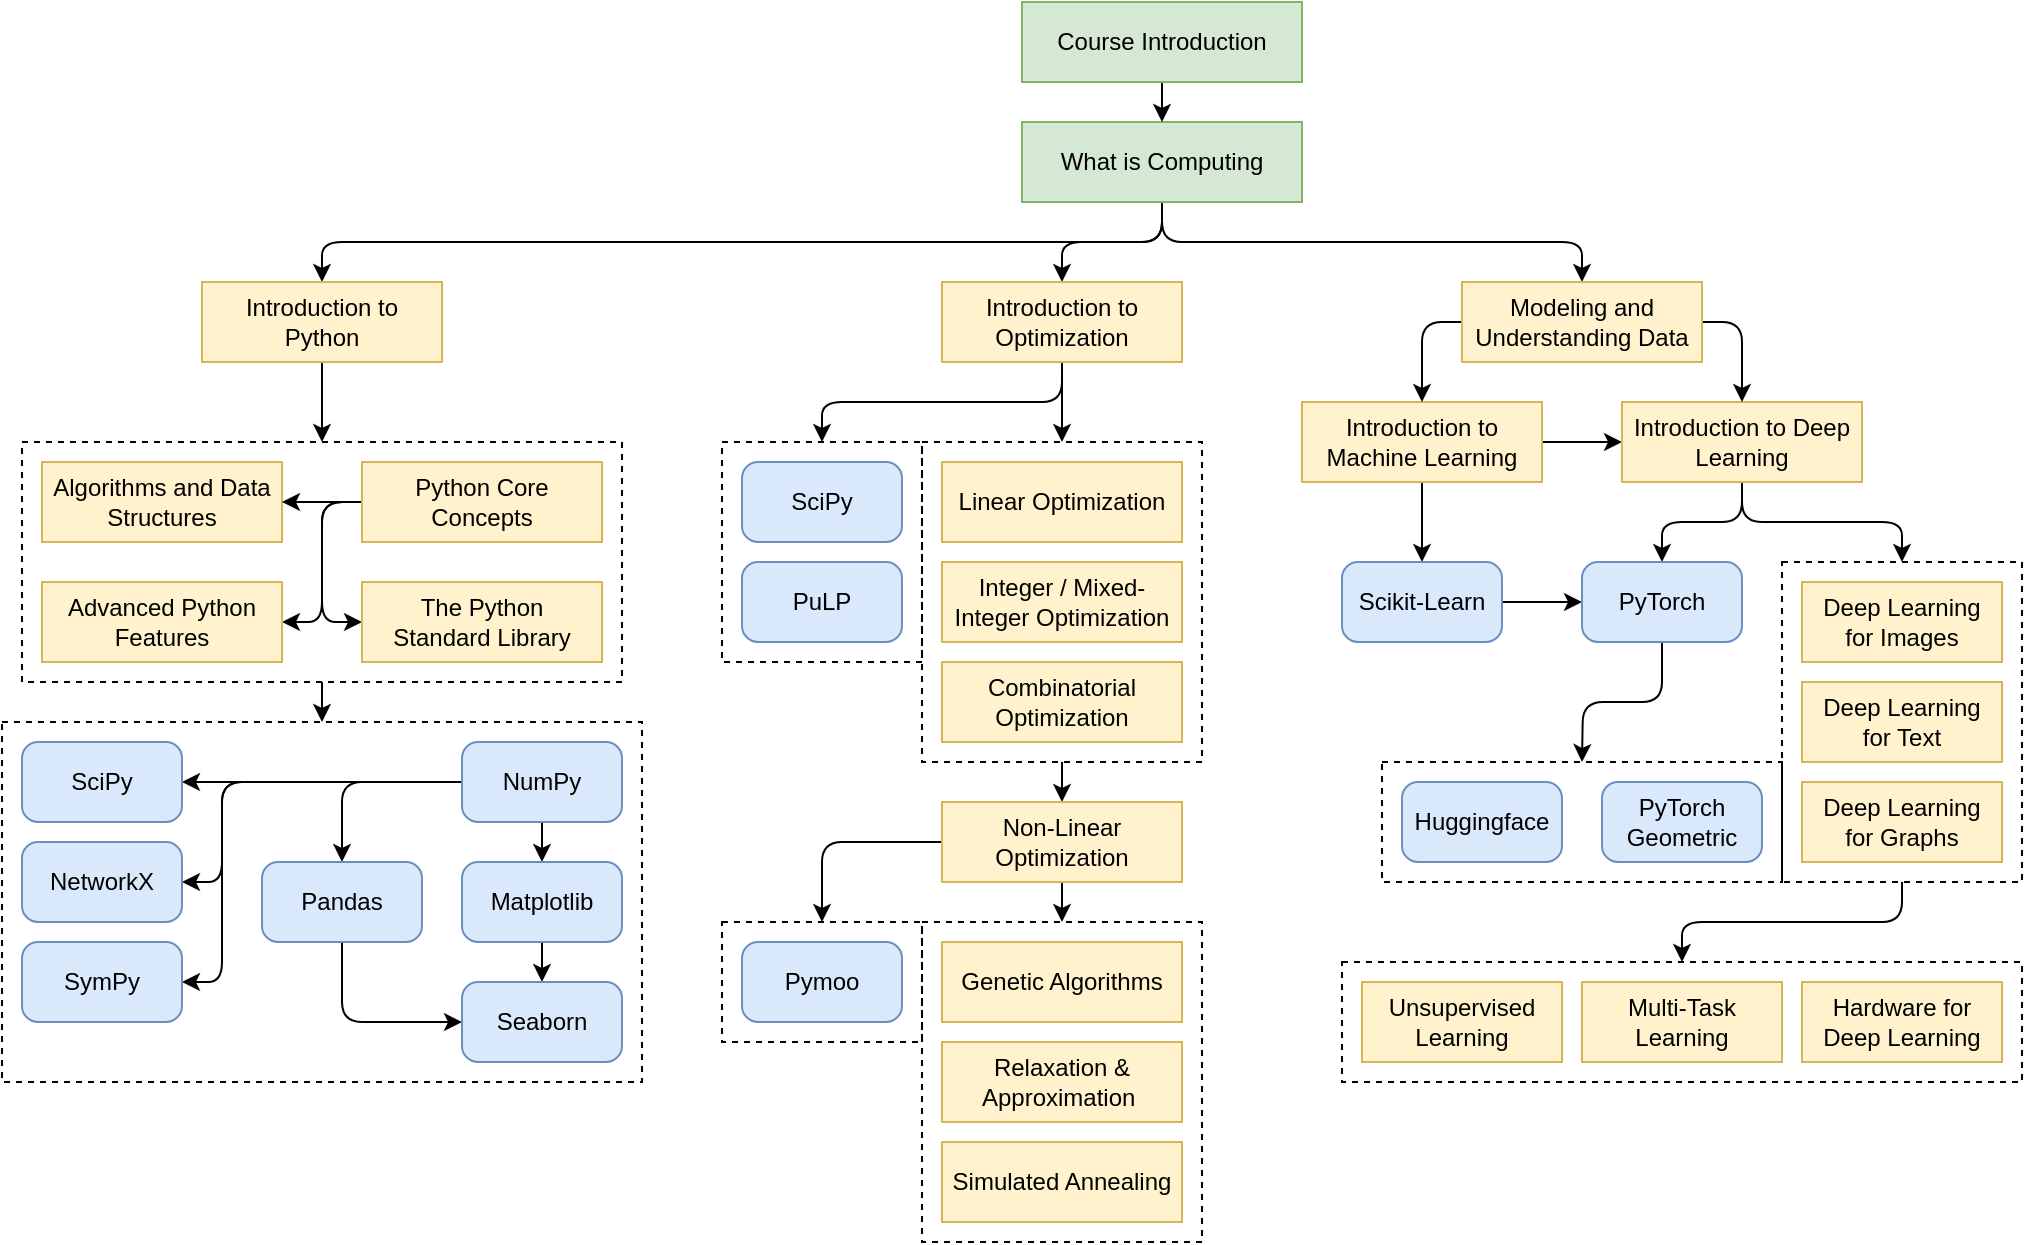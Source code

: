 <mxfile scale="3" border="10">
    <diagram id="U2QFj6WhqTWsOfvbdv-f" name="Page-1">
        <mxGraphModel dx="2163" dy="848" grid="1" gridSize="10" guides="1" tooltips="1" connect="1" arrows="1" fold="1" page="1" pageScale="1" pageWidth="850" pageHeight="1100" background="#FFFFFF" math="0" shadow="0">
            <root>
                <mxCell id="0"/>
                <mxCell id="1" parent="0"/>
                <mxCell id="172" value="" style="rounded=0;whiteSpace=wrap;html=1;strokeColor=default;dashed=1;fillColor=none;spacing=5;" parent="1" vertex="1">
                    <mxGeometry x="-270" y="420" width="320" height="180" as="geometry"/>
                </mxCell>
                <mxCell id="125" value="" style="rounded=0;whiteSpace=wrap;html=1;strokeColor=default;dashed=1;fillColor=none;spacing=5;" parent="1" vertex="1">
                    <mxGeometry x="190" y="520" width="140" height="160" as="geometry"/>
                </mxCell>
                <mxCell id="198" value="" style="rounded=0;whiteSpace=wrap;html=1;strokeColor=default;dashed=1;fillColor=none;spacing=5;" parent="1" vertex="1">
                    <mxGeometry x="400" y="540" width="340" height="60" as="geometry"/>
                </mxCell>
                <mxCell id="191" value="" style="rounded=0;whiteSpace=wrap;html=1;strokeColor=default;dashed=1;fillColor=none;spacing=5;" parent="1" vertex="1">
                    <mxGeometry x="420" y="440" width="200" height="60" as="geometry"/>
                </mxCell>
                <mxCell id="211" style="edgeStyle=orthogonalEdgeStyle;html=1;exitX=0.5;exitY=1;exitDx=0;exitDy=0;entryX=0.5;entryY=0;entryDx=0;entryDy=0;" parent="1" source="82" target="198" edge="1">
                    <mxGeometry relative="1" as="geometry"/>
                </mxCell>
                <mxCell id="82" value="" style="rounded=0;whiteSpace=wrap;html=1;strokeColor=default;dashed=1;fillColor=none;spacing=5;" parent="1" vertex="1">
                    <mxGeometry x="620" y="340" width="120" height="160" as="geometry"/>
                </mxCell>
                <mxCell id="177" style="edgeStyle=orthogonalEdgeStyle;html=1;exitX=0.5;exitY=1;exitDx=0;exitDy=0;entryX=0.5;entryY=0;entryDx=0;entryDy=0;" parent="1" source="161" target="172" edge="1">
                    <mxGeometry relative="1" as="geometry"/>
                </mxCell>
                <mxCell id="161" value="" style="rounded=0;whiteSpace=wrap;html=1;strokeColor=default;dashed=1;fillColor=none;spacing=5;" parent="1" vertex="1">
                    <mxGeometry x="-260" y="280" width="300" height="120" as="geometry"/>
                </mxCell>
                <mxCell id="135" value="" style="rounded=0;whiteSpace=wrap;html=1;strokeColor=default;dashed=1;fillColor=none;spacing=5;" parent="1" vertex="1">
                    <mxGeometry x="90" y="520" width="100" height="60" as="geometry"/>
                </mxCell>
                <mxCell id="132" value="" style="rounded=0;whiteSpace=wrap;html=1;strokeColor=default;dashed=1;fillColor=none;spacing=5;" parent="1" vertex="1">
                    <mxGeometry x="90" y="280" width="100" height="110" as="geometry"/>
                </mxCell>
                <mxCell id="126" style="edgeStyle=orthogonalEdgeStyle;html=1;exitX=0.5;exitY=1;exitDx=0;exitDy=0;entryX=0.5;entryY=0;entryDx=0;entryDy=0;spacing=5;" parent="1" source="81" target="115" edge="1">
                    <mxGeometry relative="1" as="geometry"/>
                </mxCell>
                <mxCell id="81" value="" style="rounded=0;whiteSpace=wrap;html=1;strokeColor=default;dashed=1;fillColor=none;spacing=5;" parent="1" vertex="1">
                    <mxGeometry x="190" y="280" width="140" height="160" as="geometry"/>
                </mxCell>
                <mxCell id="114" style="edgeStyle=orthogonalEdgeStyle;html=1;exitX=0.5;exitY=1;exitDx=0;exitDy=0;entryX=0.5;entryY=0;entryDx=0;entryDy=0;spacing=5;" parent="1" source="2" target="17" edge="1">
                    <mxGeometry relative="1" as="geometry">
                        <Array as="points">
                            <mxPoint x="310" y="180"/>
                            <mxPoint x="260" y="180"/>
                        </Array>
                    </mxGeometry>
                </mxCell>
                <mxCell id="176" style="edgeStyle=orthogonalEdgeStyle;html=1;exitX=0.5;exitY=1;exitDx=0;exitDy=0;entryX=0.5;entryY=0;entryDx=0;entryDy=0;" parent="1" source="2" target="3" edge="1">
                    <mxGeometry relative="1" as="geometry">
                        <Array as="points">
                            <mxPoint x="310" y="180"/>
                            <mxPoint x="-110" y="180"/>
                        </Array>
                    </mxGeometry>
                </mxCell>
                <mxCell id="189" style="edgeStyle=orthogonalEdgeStyle;html=1;exitX=0.5;exitY=1;exitDx=0;exitDy=0;entryX=0.5;entryY=0;entryDx=0;entryDy=0;" parent="1" source="2" target="186" edge="1">
                    <mxGeometry relative="1" as="geometry"/>
                </mxCell>
                <mxCell id="2" value="What is Computing" style="rounded=0;whiteSpace=wrap;html=1;spacing=5;fillColor=#d5e8d4;strokeColor=#82b366;" parent="1" vertex="1">
                    <mxGeometry x="240" y="120" width="140" height="40" as="geometry"/>
                </mxCell>
                <mxCell id="162" style="edgeStyle=orthogonalEdgeStyle;html=1;exitX=0.5;exitY=1;exitDx=0;exitDy=0;spacing=5;" parent="1" source="3" target="161" edge="1">
                    <mxGeometry relative="1" as="geometry"/>
                </mxCell>
                <mxCell id="3" value="Introduction to Python" style="rounded=0;whiteSpace=wrap;html=1;spacing=5;fillColor=#fff2cc;strokeColor=#d6b656;" parent="1" vertex="1">
                    <mxGeometry x="-170" y="200" width="120" height="40" as="geometry"/>
                </mxCell>
                <mxCell id="52" style="edgeStyle=orthogonalEdgeStyle;html=1;exitX=1;exitY=0.5;exitDx=0;exitDy=0;entryX=0;entryY=0.5;entryDx=0;entryDy=0;spacing=5;" parent="1" source="6" target="7" edge="1">
                    <mxGeometry relative="1" as="geometry"/>
                </mxCell>
                <mxCell id="74" style="edgeStyle=orthogonalEdgeStyle;html=1;exitX=0.5;exitY=1;exitDx=0;exitDy=0;entryX=0.5;entryY=0;entryDx=0;entryDy=0;spacing=5;" parent="1" source="6" target="61" edge="1">
                    <mxGeometry relative="1" as="geometry"/>
                </mxCell>
                <mxCell id="6" value="Introduction to Machine Learning" style="rounded=0;whiteSpace=wrap;html=1;spacing=5;fillColor=#fff2cc;strokeColor=#d6b656;" parent="1" vertex="1">
                    <mxGeometry x="380" y="260" width="120" height="40" as="geometry"/>
                </mxCell>
                <mxCell id="83" style="edgeStyle=orthogonalEdgeStyle;html=1;exitX=0.5;exitY=1;exitDx=0;exitDy=0;entryX=0.5;entryY=0;entryDx=0;entryDy=0;spacing=5;" parent="1" source="7" target="82" edge="1">
                    <mxGeometry relative="1" as="geometry"/>
                </mxCell>
                <mxCell id="190" style="edgeStyle=orthogonalEdgeStyle;html=1;exitX=0.5;exitY=1;exitDx=0;exitDy=0;entryX=0.5;entryY=0;entryDx=0;entryDy=0;" parent="1" source="7" target="62" edge="1">
                    <mxGeometry relative="1" as="geometry"/>
                </mxCell>
                <mxCell id="7" value="Introduction to Deep Learning" style="rounded=0;whiteSpace=wrap;html=1;spacing=5;fillColor=#fff2cc;strokeColor=#d6b656;" parent="1" vertex="1">
                    <mxGeometry x="540" y="260" width="120" height="40" as="geometry"/>
                </mxCell>
                <mxCell id="8" value="Deep Learning for Images" style="rounded=0;whiteSpace=wrap;html=1;spacing=5;fillColor=#fff2cc;strokeColor=#d6b656;" parent="1" vertex="1">
                    <mxGeometry x="630" y="350" width="100" height="40" as="geometry"/>
                </mxCell>
                <mxCell id="9" value="Deep Learning for Text" style="rounded=0;whiteSpace=wrap;html=1;spacing=5;fillColor=#fff2cc;strokeColor=#d6b656;" parent="1" vertex="1">
                    <mxGeometry x="630" y="400" width="100" height="40" as="geometry"/>
                </mxCell>
                <mxCell id="10" value="Deep Learning for Graphs" style="rounded=0;whiteSpace=wrap;html=1;spacing=5;fillColor=#fff2cc;strokeColor=#d6b656;" parent="1" vertex="1">
                    <mxGeometry x="630" y="450" width="100" height="40" as="geometry"/>
                </mxCell>
                <mxCell id="143" style="edgeStyle=orthogonalEdgeStyle;html=1;exitX=0.5;exitY=1;exitDx=0;exitDy=0;entryX=0.5;entryY=0;entryDx=0;entryDy=0;spacing=5;" parent="1" source="12" target="13" edge="1">
                    <mxGeometry relative="1" as="geometry"/>
                </mxCell>
                <mxCell id="150" style="edgeStyle=orthogonalEdgeStyle;html=1;exitX=0;exitY=0.5;exitDx=0;exitDy=0;entryX=0.5;entryY=0;entryDx=0;entryDy=0;spacing=5;" parent="1" source="12" target="15" edge="1">
                    <mxGeometry relative="1" as="geometry"/>
                </mxCell>
                <mxCell id="169" style="edgeStyle=orthogonalEdgeStyle;html=1;exitX=0;exitY=0.5;exitDx=0;exitDy=0;entryX=1;entryY=0.5;entryDx=0;entryDy=0;spacing=5;" parent="1" source="12" target="105" edge="1">
                    <mxGeometry relative="1" as="geometry"/>
                </mxCell>
                <mxCell id="170" style="edgeStyle=orthogonalEdgeStyle;html=1;exitX=0;exitY=0.5;exitDx=0;exitDy=0;entryX=1;entryY=0.5;entryDx=0;entryDy=0;spacing=5;" parent="1" source="12" target="104" edge="1">
                    <mxGeometry relative="1" as="geometry">
                        <Array as="points">
                            <mxPoint x="-160" y="450"/>
                            <mxPoint x="-160" y="500"/>
                        </Array>
                    </mxGeometry>
                </mxCell>
                <mxCell id="171" style="edgeStyle=orthogonalEdgeStyle;html=1;exitX=0;exitY=0.5;exitDx=0;exitDy=0;entryX=1;entryY=0.5;entryDx=0;entryDy=0;spacing=5;" parent="1" source="12" target="106" edge="1">
                    <mxGeometry relative="1" as="geometry">
                        <Array as="points">
                            <mxPoint x="-160" y="450"/>
                            <mxPoint x="-160" y="550"/>
                        </Array>
                    </mxGeometry>
                </mxCell>
                <mxCell id="12" value="NumPy" style="rounded=1;whiteSpace=wrap;html=1;arcSize=20;spacing=5;fillColor=#dae8fc;strokeColor=#6c8ebf;" parent="1" vertex="1">
                    <mxGeometry x="-40" y="430" width="80" height="40" as="geometry"/>
                </mxCell>
                <mxCell id="147" style="edgeStyle=orthogonalEdgeStyle;html=1;exitX=0.5;exitY=1;exitDx=0;exitDy=0;entryX=0.5;entryY=0;entryDx=0;entryDy=0;spacing=5;" parent="1" source="13" target="16" edge="1">
                    <mxGeometry relative="1" as="geometry"/>
                </mxCell>
                <mxCell id="13" value="Matplotlib" style="rounded=1;whiteSpace=wrap;html=1;arcSize=20;spacing=5;fillColor=#dae8fc;strokeColor=#6c8ebf;" parent="1" vertex="1">
                    <mxGeometry x="-40" y="490" width="80" height="40" as="geometry"/>
                </mxCell>
                <mxCell id="146" style="edgeStyle=orthogonalEdgeStyle;html=1;exitX=0.5;exitY=1;exitDx=0;exitDy=0;entryX=0;entryY=0.5;entryDx=0;entryDy=0;spacing=5;" parent="1" source="15" target="16" edge="1">
                    <mxGeometry relative="1" as="geometry"/>
                </mxCell>
                <mxCell id="15" value="Pandas" style="rounded=1;whiteSpace=wrap;html=1;arcSize=20;spacing=5;fillColor=#dae8fc;strokeColor=#6c8ebf;" parent="1" vertex="1">
                    <mxGeometry x="-140" y="490" width="80" height="40" as="geometry"/>
                </mxCell>
                <mxCell id="16" value="Seaborn" style="rounded=1;whiteSpace=wrap;html=1;arcSize=20;spacing=5;fillColor=#dae8fc;strokeColor=#6c8ebf;" parent="1" vertex="1">
                    <mxGeometry x="-40" y="550" width="80" height="40" as="geometry"/>
                </mxCell>
                <mxCell id="84" style="edgeStyle=orthogonalEdgeStyle;html=1;exitX=0.5;exitY=1;exitDx=0;exitDy=0;entryX=0.5;entryY=0;entryDx=0;entryDy=0;spacing=5;" parent="1" source="17" target="81" edge="1">
                    <mxGeometry relative="1" as="geometry"/>
                </mxCell>
                <mxCell id="133" style="edgeStyle=orthogonalEdgeStyle;html=1;exitX=0.5;exitY=1;exitDx=0;exitDy=0;entryX=0.5;entryY=0;entryDx=0;entryDy=0;spacing=5;" parent="1" source="17" target="132" edge="1">
                    <mxGeometry relative="1" as="geometry"/>
                </mxCell>
                <mxCell id="17" value="Introduction to Optimization" style="rounded=0;whiteSpace=wrap;html=1;spacing=5;fillColor=#fff2cc;strokeColor=#d6b656;" parent="1" vertex="1">
                    <mxGeometry x="200" y="200" width="120" height="40" as="geometry"/>
                </mxCell>
                <mxCell id="24" value="Linear Optimization" style="rounded=0;whiteSpace=wrap;html=1;spacing=5;fillColor=#fff2cc;strokeColor=#d6b656;" parent="1" vertex="1">
                    <mxGeometry x="200" y="290" width="120" height="40" as="geometry"/>
                </mxCell>
                <mxCell id="25" value="Integer / Mixed-Integer Optimization" style="rounded=0;whiteSpace=wrap;html=1;spacing=5;fillColor=#fff2cc;strokeColor=#d6b656;" parent="1" vertex="1">
                    <mxGeometry x="200" y="340" width="120" height="40" as="geometry"/>
                </mxCell>
                <mxCell id="26" value="Combinatorial Optimization" style="rounded=0;whiteSpace=wrap;html=1;spacing=5;fillColor=#fff2cc;strokeColor=#d6b656;" parent="1" vertex="1">
                    <mxGeometry x="200" y="390" width="120" height="40" as="geometry"/>
                </mxCell>
                <mxCell id="183" style="edgeStyle=orthogonalEdgeStyle;html=1;exitX=1;exitY=0.5;exitDx=0;exitDy=0;entryX=0;entryY=0.5;entryDx=0;entryDy=0;" parent="1" source="61" target="62" edge="1">
                    <mxGeometry relative="1" as="geometry"/>
                </mxCell>
                <mxCell id="61" value="Scikit-Learn" style="rounded=1;whiteSpace=wrap;html=1;arcSize=20;spacing=5;fillColor=#dae8fc;strokeColor=#6c8ebf;" parent="1" vertex="1">
                    <mxGeometry x="400" y="340" width="80" height="40" as="geometry"/>
                </mxCell>
                <mxCell id="192" style="edgeStyle=orthogonalEdgeStyle;html=1;exitX=0.5;exitY=1;exitDx=0;exitDy=0;" parent="1" source="62" edge="1">
                    <mxGeometry relative="1" as="geometry">
                        <mxPoint x="520" y="440" as="targetPoint"/>
                    </mxGeometry>
                </mxCell>
                <mxCell id="62" value="PyTorch" style="rounded=1;whiteSpace=wrap;html=1;arcSize=20;spacing=5;fillColor=#dae8fc;strokeColor=#6c8ebf;" parent="1" vertex="1">
                    <mxGeometry x="520" y="340" width="80" height="40" as="geometry"/>
                </mxCell>
                <mxCell id="104" value="NetworkX" style="rounded=1;whiteSpace=wrap;html=1;arcSize=20;spacing=5;fillColor=#dae8fc;strokeColor=#6c8ebf;" parent="1" vertex="1">
                    <mxGeometry x="-260" y="480" width="80" height="40" as="geometry"/>
                </mxCell>
                <mxCell id="105" value="SciPy" style="rounded=1;whiteSpace=wrap;html=1;arcSize=20;spacing=5;fillColor=#dae8fc;strokeColor=#6c8ebf;" parent="1" vertex="1">
                    <mxGeometry x="-260" y="430" width="80" height="40" as="geometry"/>
                </mxCell>
                <mxCell id="106" value="SymPy" style="rounded=1;whiteSpace=wrap;html=1;arcSize=20;spacing=5;fillColor=#dae8fc;strokeColor=#6c8ebf;" parent="1" vertex="1">
                    <mxGeometry x="-260" y="530" width="80" height="40" as="geometry"/>
                </mxCell>
                <mxCell id="127" style="edgeStyle=orthogonalEdgeStyle;html=1;exitX=0.5;exitY=1;exitDx=0;exitDy=0;entryX=0.5;entryY=0;entryDx=0;entryDy=0;spacing=5;" parent="1" source="115" target="125" edge="1">
                    <mxGeometry relative="1" as="geometry"/>
                </mxCell>
                <mxCell id="204" style="edgeStyle=orthogonalEdgeStyle;html=1;exitX=0;exitY=0.5;exitDx=0;exitDy=0;entryX=0.5;entryY=0;entryDx=0;entryDy=0;" parent="1" source="115" target="135" edge="1">
                    <mxGeometry relative="1" as="geometry"/>
                </mxCell>
                <mxCell id="115" value="Non-Linear Optimization" style="rounded=0;whiteSpace=wrap;html=1;spacing=5;fillColor=#fff2cc;strokeColor=#d6b656;" parent="1" vertex="1">
                    <mxGeometry x="200" y="460" width="120" height="40" as="geometry"/>
                </mxCell>
                <mxCell id="116" value="Genetic Algorithms" style="rounded=0;whiteSpace=wrap;html=1;spacing=5;fillColor=#fff2cc;strokeColor=#d6b656;" parent="1" vertex="1">
                    <mxGeometry x="200" y="530" width="120" height="40" as="geometry"/>
                </mxCell>
                <mxCell id="117" value="Simulated Annealing" style="rounded=0;whiteSpace=wrap;html=1;spacing=5;fillColor=#fff2cc;strokeColor=#d6b656;" parent="1" vertex="1">
                    <mxGeometry x="200" y="630" width="120" height="40" as="geometry"/>
                </mxCell>
                <mxCell id="118" value="Relaxation &amp;amp; Approximation&amp;nbsp;" style="rounded=0;whiteSpace=wrap;html=1;spacing=5;fillColor=#fff2cc;strokeColor=#d6b656;" parent="1" vertex="1">
                    <mxGeometry x="200" y="580" width="120" height="40" as="geometry"/>
                </mxCell>
                <mxCell id="128" value="SciPy" style="rounded=1;whiteSpace=wrap;html=1;arcSize=20;spacing=5;fillColor=#dae8fc;strokeColor=#6c8ebf;" parent="1" vertex="1">
                    <mxGeometry x="100" y="290" width="80" height="40" as="geometry"/>
                </mxCell>
                <mxCell id="129" value="PuLP&lt;span style=&quot;color: rgba(0 , 0 , 0 , 0) ; font-family: monospace ; font-size: 0px&quot;&gt;%3CmxGraphModel%3E%3Croot%3E%3CmxCell%20id%3D%220%22%2F%3E%3CmxCell%20id%3D%221%22%20parent%3D%220%22%2F%3E%3CmxCell%20id%3D%222%22%20value%3D%22SciPy%22%20style%3D%22rounded%3D1%3BwhiteSpace%3Dwrap%3Bhtml%3D1%3BarcSize%3D20%3Bspacing%3D4%3B%22%20vertex%3D%221%22%20parent%3D%221%22%3E%3CmxGeometry%20x%3D%2290%22%20y%3D%22280%22%20width%3D%2280%22%20height%3D%2240%22%20as%3D%22geometry%22%2F%3E%3C%2FmxCell%3E%3C%2Froot%3E%3C%2FmxGraphModel&lt;/span&gt;" style="rounded=1;whiteSpace=wrap;html=1;arcSize=20;spacing=5;fillColor=#dae8fc;strokeColor=#6c8ebf;" parent="1" vertex="1">
                    <mxGeometry x="100" y="340" width="80" height="40" as="geometry"/>
                </mxCell>
                <mxCell id="130" value="Pymoo" style="rounded=1;whiteSpace=wrap;html=1;arcSize=20;spacing=5;fillColor=#dae8fc;strokeColor=#6c8ebf;" parent="1" vertex="1">
                    <mxGeometry x="100" y="530" width="80" height="40" as="geometry"/>
                </mxCell>
                <mxCell id="153" value="Algorithms and Data Structures" style="rounded=0;whiteSpace=wrap;html=1;spacing=5;fillColor=#fff2cc;strokeColor=#d6b656;" parent="1" vertex="1">
                    <mxGeometry x="-250" y="290" width="120" height="40" as="geometry"/>
                </mxCell>
                <mxCell id="155" style="edgeStyle=orthogonalEdgeStyle;html=1;exitX=0.5;exitY=1;exitDx=0;exitDy=0;entryX=0.5;entryY=0;entryDx=0;entryDy=0;spacing=5;" parent="1" source="154" target="2" edge="1">
                    <mxGeometry relative="1" as="geometry"/>
                </mxCell>
                <mxCell id="154" value="Course Introduction" style="rounded=0;whiteSpace=wrap;html=1;spacing=5;fillColor=#d5e8d4;strokeColor=#82b366;" parent="1" vertex="1">
                    <mxGeometry x="240" y="60" width="140" height="40" as="geometry"/>
                </mxCell>
                <mxCell id="160" style="edgeStyle=orthogonalEdgeStyle;html=1;exitX=0;exitY=0.5;exitDx=0;exitDy=0;entryX=1;entryY=0.5;entryDx=0;entryDy=0;spacing=5;" parent="1" source="157" target="153" edge="1">
                    <mxGeometry relative="1" as="geometry"/>
                </mxCell>
                <mxCell id="173" style="edgeStyle=orthogonalEdgeStyle;html=1;exitX=0;exitY=0.5;exitDx=0;exitDy=0;entryX=1;entryY=0.5;entryDx=0;entryDy=0;spacing=5;" parent="1" source="157" target="163" edge="1">
                    <mxGeometry relative="1" as="geometry"/>
                </mxCell>
                <mxCell id="175" style="edgeStyle=orthogonalEdgeStyle;html=1;exitX=0;exitY=0.5;exitDx=0;exitDy=0;entryX=0;entryY=0.5;entryDx=0;entryDy=0;" parent="1" source="157" target="174" edge="1">
                    <mxGeometry relative="1" as="geometry">
                        <Array as="points">
                            <mxPoint x="-110" y="310"/>
                            <mxPoint x="-110" y="370"/>
                        </Array>
                    </mxGeometry>
                </mxCell>
                <mxCell id="157" value="Python Core Concepts" style="rounded=0;whiteSpace=wrap;html=1;spacing=5;fillColor=#fff2cc;strokeColor=#d6b656;" parent="1" vertex="1">
                    <mxGeometry x="-90" y="290" width="120" height="40" as="geometry"/>
                </mxCell>
                <mxCell id="163" value="Advanced Python Features" style="rounded=0;whiteSpace=wrap;html=1;spacing=5;fillColor=#fff2cc;strokeColor=#d6b656;" parent="1" vertex="1">
                    <mxGeometry x="-250" y="350" width="120" height="40" as="geometry"/>
                </mxCell>
                <mxCell id="174" value="The Python Standard Library" style="rounded=0;whiteSpace=wrap;html=1;spacing=5;fillColor=#fff2cc;strokeColor=#d6b656;" parent="1" vertex="1">
                    <mxGeometry x="-90" y="350" width="120" height="40" as="geometry"/>
                </mxCell>
                <mxCell id="178" value="Huggingface" style="rounded=1;whiteSpace=wrap;html=1;arcSize=20;spacing=5;fillColor=#dae8fc;strokeColor=#6c8ebf;" parent="1" vertex="1">
                    <mxGeometry x="430" y="450" width="80" height="40" as="geometry"/>
                </mxCell>
                <mxCell id="180" value="PyTorch Geometric" style="rounded=1;whiteSpace=wrap;html=1;arcSize=20;spacing=5;fillColor=#dae8fc;strokeColor=#6c8ebf;" parent="1" vertex="1">
                    <mxGeometry x="530" y="450" width="80" height="40" as="geometry"/>
                </mxCell>
                <mxCell id="187" style="edgeStyle=orthogonalEdgeStyle;html=1;exitX=0;exitY=0.5;exitDx=0;exitDy=0;entryX=0.5;entryY=0;entryDx=0;entryDy=0;" parent="1" source="186" target="6" edge="1">
                    <mxGeometry relative="1" as="geometry"/>
                </mxCell>
                <mxCell id="188" style="edgeStyle=orthogonalEdgeStyle;html=1;exitX=1;exitY=0.5;exitDx=0;exitDy=0;entryX=0.5;entryY=0;entryDx=0;entryDy=0;" parent="1" source="186" target="7" edge="1">
                    <mxGeometry relative="1" as="geometry"/>
                </mxCell>
                <mxCell id="186" value="&lt;span style=&quot;text-align: left&quot;&gt;Modeling and Understanding Data&lt;/span&gt;" style="rounded=0;whiteSpace=wrap;html=1;spacing=5;fillColor=#fff2cc;strokeColor=#d6b656;" parent="1" vertex="1">
                    <mxGeometry x="460" y="200" width="120" height="40" as="geometry"/>
                </mxCell>
                <mxCell id="195" value="Unsupervised Learning" style="rounded=0;whiteSpace=wrap;html=1;spacing=5;fillColor=#fff2cc;strokeColor=#d6b656;" parent="1" vertex="1">
                    <mxGeometry x="410" y="550" width="100" height="40" as="geometry"/>
                </mxCell>
                <mxCell id="196" value="Multi-Task Learning" style="rounded=0;whiteSpace=wrap;html=1;spacing=5;fillColor=#fff2cc;strokeColor=#d6b656;" parent="1" vertex="1">
                    <mxGeometry x="520" y="550" width="100" height="40" as="geometry"/>
                </mxCell>
                <mxCell id="197" value="Hardware for Deep Learning" style="rounded=0;whiteSpace=wrap;html=1;spacing=5;fillColor=#fff2cc;strokeColor=#d6b656;" parent="1" vertex="1">
                    <mxGeometry x="630" y="550" width="100" height="40" as="geometry"/>
                </mxCell>
            </root>
        </mxGraphModel>
    </diagram>
</mxfile>